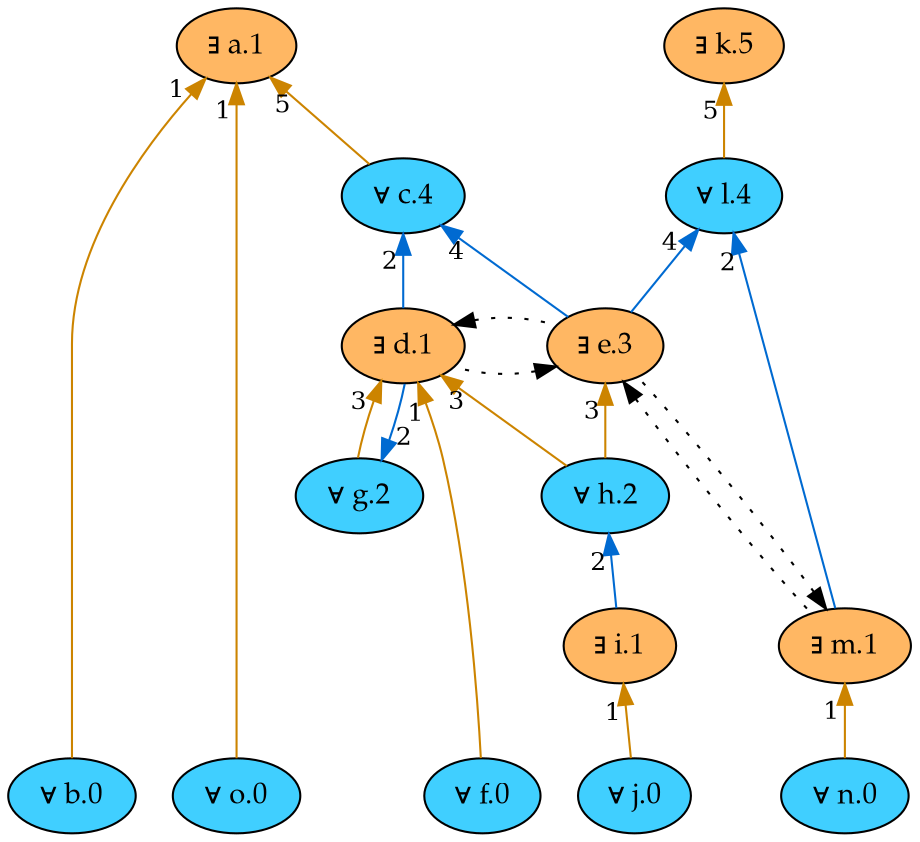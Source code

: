 digraph {
    rankdir="TB"
    node [style=filled fontname="Palatino" fontsize=14]
    node [fillcolor="#40cfff"]
    n [label="∀ n.0"]
    b [label="∀ b.0"]
    f [label="∀ f.0"]
    j [label="∀ j.0"]
    o [label="∀ o.0"]
    g [label="∀ g.2"]
    h [label="∀ h.2"]
    l [label="∀ l.4"]
    c [label="∀ c.4"]
    node [fillcolor="#ffb763"]
    i [label="∃ i.1"]
    d [label="∃ d.1"]
    a [label="∃ a.1"]
    m [label="∃ m.1"]
    e [label="∃ e.3"]
    k [label="∃ k.5"]
    edge[labeldistance=1.5 fontsize=12]
    edge [color="#006ad1" style="solid" dir="back" taillabel="4"]
          l -> e 
          c -> e 
    edge [color="#cc8400" style="solid" dir="back" taillabel="5"]
          k -> l 
          a -> c 
    edge [color="#cc8400" style="solid" dir="back" taillabel="1"]
          m -> n 
          a -> b 
          d -> f 
          i -> j 
          a -> o 
    edge [color="#006ad1" style="solid" dir="back" taillabel="2"]
          l -> m 
          c -> d 
          g -> d 
          h -> i 
    edge [color="#cc8400" style="solid" dir="back" taillabel="3"]
          e -> h 
          d -> g 
          d -> h 
    edge [color="black" style="dotted" dir="back" taillabel="" constraint=false]
          e -> m 
          e -> d 
          d -> e 
          m -> e 
    {rank = max n b f j o}
    {rank = min k}
}
